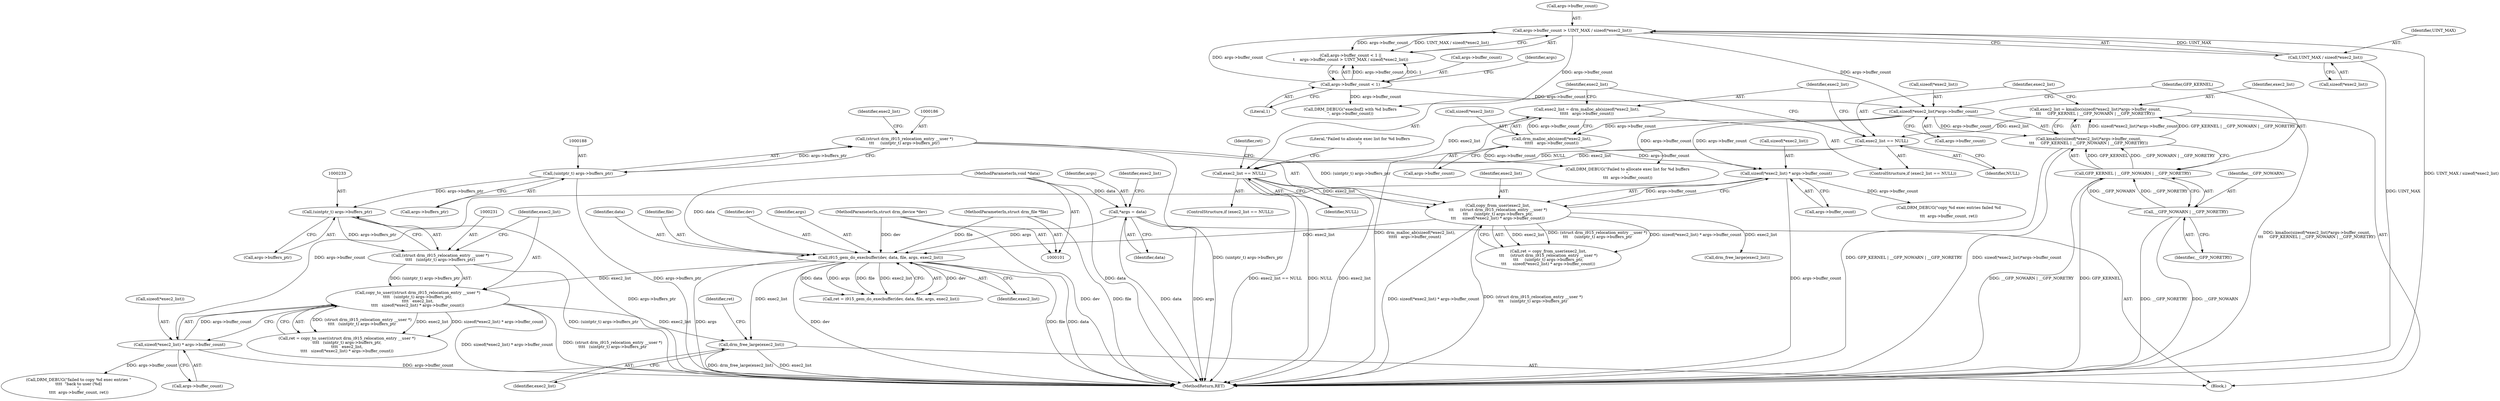 digraph "0_linux_ed8cd3b2cd61004cab85380c52b1817aca1ca49b@pointer" {
"1000258" [label="(Call,drm_free_large(exec2_list))"];
"1000229" [label="(Call,copy_to_user((struct drm_i915_relocation_entry __user *)\n\t\t\t\t   (uintptr_t) args->buffers_ptr,\n\t\t\t\t   exec2_list,\n\t\t\t\t   sizeof(*exec2_list) * args->buffer_count))"];
"1000230" [label="(Call,(struct drm_i915_relocation_entry __user *)\n\t\t\t\t   (uintptr_t) args->buffers_ptr)"];
"1000232" [label="(Call,(uintptr_t) args->buffers_ptr)"];
"1000187" [label="(Call,(uintptr_t) args->buffers_ptr)"];
"1000217" [label="(Call,i915_gem_do_execbuffer(dev, data, file, args, exec2_list))"];
"1000102" [label="(MethodParameterIn,struct drm_device *dev)"];
"1000103" [label="(MethodParameterIn,void *data)"];
"1000104" [label="(MethodParameterIn,struct drm_file *file)"];
"1000107" [label="(Call,*args = data)"];
"1000183" [label="(Call,copy_from_user(exec2_list,\n\t\t\t     (struct drm_i915_relocation_entry __user *)\n\t\t\t     (uintptr_t) args->buffers_ptr,\n\t\t\t     sizeof(*exec2_list) * args->buffer_count))"];
"1000169" [label="(Call,exec2_list == NULL)"];
"1000156" [label="(Call,exec2_list == NULL)"];
"1000140" [label="(Call,exec2_list = kmalloc(sizeof(*exec2_list)*args->buffer_count,\n\t\t\t     GFP_KERNEL | __GFP_NOWARN | __GFP_NORETRY))"];
"1000142" [label="(Call,kmalloc(sizeof(*exec2_list)*args->buffer_count,\n\t\t\t     GFP_KERNEL | __GFP_NOWARN | __GFP_NORETRY))"];
"1000143" [label="(Call,sizeof(*exec2_list)*args->buffer_count)"];
"1000122" [label="(Call,args->buffer_count > UINT_MAX / sizeof(*exec2_list))"];
"1000117" [label="(Call,args->buffer_count < 1)"];
"1000126" [label="(Call,UINT_MAX / sizeof(*exec2_list))"];
"1000150" [label="(Call,GFP_KERNEL | __GFP_NOWARN | __GFP_NORETRY)"];
"1000152" [label="(Call,__GFP_NOWARN | __GFP_NORETRY)"];
"1000159" [label="(Call,exec2_list = drm_malloc_ab(sizeof(*exec2_list),\n\t\t\t\t\t   args->buffer_count))"];
"1000161" [label="(Call,drm_malloc_ab(sizeof(*exec2_list),\n\t\t\t\t\t   args->buffer_count))"];
"1000185" [label="(Call,(struct drm_i915_relocation_entry __user *)\n\t\t\t     (uintptr_t) args->buffers_ptr)"];
"1000192" [label="(Call,sizeof(*exec2_list) * args->buffer_count)"];
"1000238" [label="(Call,sizeof(*exec2_list) * args->buffer_count)"];
"1000185" [label="(Call,(struct drm_i915_relocation_entry __user *)\n\t\t\t     (uintptr_t) args->buffers_ptr)"];
"1000160" [label="(Identifier,exec2_list)"];
"1000217" [label="(Call,i915_gem_do_execbuffer(dev, data, file, args, exec2_list))"];
"1000157" [label="(Identifier,exec2_list)"];
"1000219" [label="(Identifier,data)"];
"1000104" [label="(MethodParameterIn,struct drm_file *file)"];
"1000150" [label="(Call,GFP_KERNEL | __GFP_NOWARN | __GFP_NORETRY)"];
"1000103" [label="(MethodParameterIn,void *data)"];
"1000128" [label="(Call,sizeof(*exec2_list))"];
"1000261" [label="(Identifier,ret)"];
"1000156" [label="(Call,exec2_list == NULL)"];
"1000158" [label="(Identifier,NULL)"];
"1000116" [label="(Call,args->buffer_count < 1 ||\n\t    args->buffer_count > UINT_MAX / sizeof(*exec2_list))"];
"1000187" [label="(Call,(uintptr_t) args->buffers_ptr)"];
"1000215" [label="(Call,ret = i915_gem_do_execbuffer(dev, data, file, args, exec2_list))"];
"1000161" [label="(Call,drm_malloc_ab(sizeof(*exec2_list),\n\t\t\t\t\t   args->buffer_count))"];
"1000142" [label="(Call,kmalloc(sizeof(*exec2_list)*args->buffer_count,\n\t\t\t     GFP_KERNEL | __GFP_NOWARN | __GFP_NORETRY))"];
"1000127" [label="(Identifier,UINT_MAX)"];
"1000132" [label="(Call,DRM_DEBUG(\"execbuf2 with %d buffers\n\", args->buffer_count))"];
"1000155" [label="(ControlStructure,if (exec2_list == NULL))"];
"1000162" [label="(Call,sizeof(*exec2_list))"];
"1000122" [label="(Call,args->buffer_count > UINT_MAX / sizeof(*exec2_list))"];
"1000108" [label="(Identifier,args)"];
"1000232" [label="(Call,(uintptr_t) args->buffers_ptr)"];
"1000169" [label="(Call,exec2_list == NULL)"];
"1000204" [label="(Call,DRM_DEBUG(\"copy %d exec entries failed %d\n\",\n\t\t\t  args->buffer_count, ret))"];
"1000189" [label="(Call,args->buffers_ptr)"];
"1000109" [label="(Identifier,data)"];
"1000107" [label="(Call,*args = data)"];
"1000192" [label="(Call,sizeof(*exec2_list) * args->buffer_count)"];
"1000229" [label="(Call,copy_to_user((struct drm_i915_relocation_entry __user *)\n\t\t\t\t   (uintptr_t) args->buffers_ptr,\n\t\t\t\t   exec2_list,\n\t\t\t\t   sizeof(*exec2_list) * args->buffer_count))"];
"1000170" [label="(Identifier,exec2_list)"];
"1000165" [label="(Call,args->buffer_count)"];
"1000168" [label="(ControlStructure,if (exec2_list == NULL))"];
"1000140" [label="(Call,exec2_list = kmalloc(sizeof(*exec2_list)*args->buffer_count,\n\t\t\t     GFP_KERNEL | __GFP_NOWARN | __GFP_NORETRY))"];
"1000143" [label="(Call,sizeof(*exec2_list)*args->buffer_count)"];
"1000181" [label="(Call,ret = copy_from_user(exec2_list,\n\t\t\t     (struct drm_i915_relocation_entry __user *)\n\t\t\t     (uintptr_t) args->buffers_ptr,\n\t\t\t     sizeof(*exec2_list) * args->buffer_count))"];
"1000154" [label="(Identifier,__GFP_NORETRY)"];
"1000242" [label="(Call,args->buffer_count)"];
"1000196" [label="(Call,args->buffer_count)"];
"1000262" [label="(MethodReturn,RET)"];
"1000159" [label="(Call,exec2_list = drm_malloc_ab(sizeof(*exec2_list),\n\t\t\t\t\t   args->buffer_count))"];
"1000174" [label="(Literal,\"Failed to allocate exec list for %d buffers\n\")"];
"1000210" [label="(Call,drm_free_large(exec2_list))"];
"1000230" [label="(Call,(struct drm_i915_relocation_entry __user *)\n\t\t\t\t   (uintptr_t) args->buffers_ptr)"];
"1000123" [label="(Call,args->buffer_count)"];
"1000258" [label="(Call,drm_free_large(exec2_list))"];
"1000121" [label="(Literal,1)"];
"1000239" [label="(Call,sizeof(*exec2_list))"];
"1000102" [label="(MethodParameterIn,struct drm_device *dev)"];
"1000184" [label="(Identifier,exec2_list)"];
"1000182" [label="(Identifier,ret)"];
"1000222" [label="(Identifier,exec2_list)"];
"1000141" [label="(Identifier,exec2_list)"];
"1000195" [label="(Identifier,exec2_list)"];
"1000173" [label="(Call,DRM_DEBUG(\"Failed to allocate exec list for %d buffers\n\",\n\t\t\t  args->buffer_count))"];
"1000112" [label="(Identifier,exec2_list)"];
"1000238" [label="(Call,sizeof(*exec2_list) * args->buffer_count)"];
"1000220" [label="(Identifier,file)"];
"1000227" [label="(Call,ret = copy_to_user((struct drm_i915_relocation_entry __user *)\n\t\t\t\t   (uintptr_t) args->buffers_ptr,\n\t\t\t\t   exec2_list,\n\t\t\t\t   sizeof(*exec2_list) * args->buffer_count))"];
"1000218" [label="(Identifier,dev)"];
"1000147" [label="(Call,args->buffer_count)"];
"1000151" [label="(Identifier,GFP_KERNEL)"];
"1000259" [label="(Identifier,exec2_list)"];
"1000183" [label="(Call,copy_from_user(exec2_list,\n\t\t\t     (struct drm_i915_relocation_entry __user *)\n\t\t\t     (uintptr_t) args->buffers_ptr,\n\t\t\t     sizeof(*exec2_list) * args->buffer_count))"];
"1000126" [label="(Call,UINT_MAX / sizeof(*exec2_list))"];
"1000105" [label="(Block,)"];
"1000153" [label="(Identifier,__GFP_NOWARN)"];
"1000152" [label="(Call,__GFP_NOWARN | __GFP_NORETRY)"];
"1000221" [label="(Identifier,args)"];
"1000193" [label="(Call,sizeof(*exec2_list))"];
"1000252" [label="(Call,DRM_DEBUG(\"failed to copy %d exec entries \"\n\t\t\t\t  \"back to user (%d)\n\",\n\t\t\t\t  args->buffer_count, ret))"];
"1000237" [label="(Identifier,exec2_list)"];
"1000118" [label="(Call,args->buffer_count)"];
"1000144" [label="(Call,sizeof(*exec2_list))"];
"1000171" [label="(Identifier,NULL)"];
"1000234" [label="(Call,args->buffers_ptr)"];
"1000124" [label="(Identifier,args)"];
"1000117" [label="(Call,args->buffer_count < 1)"];
"1000258" -> "1000105"  [label="AST: "];
"1000258" -> "1000259"  [label="CFG: "];
"1000259" -> "1000258"  [label="AST: "];
"1000261" -> "1000258"  [label="CFG: "];
"1000258" -> "1000262"  [label="DDG: drm_free_large(exec2_list)"];
"1000258" -> "1000262"  [label="DDG: exec2_list"];
"1000229" -> "1000258"  [label="DDG: exec2_list"];
"1000217" -> "1000258"  [label="DDG: exec2_list"];
"1000229" -> "1000227"  [label="AST: "];
"1000229" -> "1000238"  [label="CFG: "];
"1000230" -> "1000229"  [label="AST: "];
"1000237" -> "1000229"  [label="AST: "];
"1000238" -> "1000229"  [label="AST: "];
"1000227" -> "1000229"  [label="CFG: "];
"1000229" -> "1000262"  [label="DDG: sizeof(*exec2_list) * args->buffer_count"];
"1000229" -> "1000262"  [label="DDG: (struct drm_i915_relocation_entry __user *)\n\t\t\t\t   (uintptr_t) args->buffers_ptr"];
"1000229" -> "1000227"  [label="DDG: (struct drm_i915_relocation_entry __user *)\n\t\t\t\t   (uintptr_t) args->buffers_ptr"];
"1000229" -> "1000227"  [label="DDG: exec2_list"];
"1000229" -> "1000227"  [label="DDG: sizeof(*exec2_list) * args->buffer_count"];
"1000230" -> "1000229"  [label="DDG: (uintptr_t) args->buffers_ptr"];
"1000217" -> "1000229"  [label="DDG: exec2_list"];
"1000238" -> "1000229"  [label="DDG: args->buffer_count"];
"1000230" -> "1000232"  [label="CFG: "];
"1000231" -> "1000230"  [label="AST: "];
"1000232" -> "1000230"  [label="AST: "];
"1000237" -> "1000230"  [label="CFG: "];
"1000230" -> "1000262"  [label="DDG: (uintptr_t) args->buffers_ptr"];
"1000232" -> "1000230"  [label="DDG: args->buffers_ptr"];
"1000232" -> "1000234"  [label="CFG: "];
"1000233" -> "1000232"  [label="AST: "];
"1000234" -> "1000232"  [label="AST: "];
"1000232" -> "1000262"  [label="DDG: args->buffers_ptr"];
"1000187" -> "1000232"  [label="DDG: args->buffers_ptr"];
"1000187" -> "1000185"  [label="AST: "];
"1000187" -> "1000189"  [label="CFG: "];
"1000188" -> "1000187"  [label="AST: "];
"1000189" -> "1000187"  [label="AST: "];
"1000185" -> "1000187"  [label="CFG: "];
"1000187" -> "1000262"  [label="DDG: args->buffers_ptr"];
"1000187" -> "1000185"  [label="DDG: args->buffers_ptr"];
"1000217" -> "1000215"  [label="AST: "];
"1000217" -> "1000222"  [label="CFG: "];
"1000218" -> "1000217"  [label="AST: "];
"1000219" -> "1000217"  [label="AST: "];
"1000220" -> "1000217"  [label="AST: "];
"1000221" -> "1000217"  [label="AST: "];
"1000222" -> "1000217"  [label="AST: "];
"1000215" -> "1000217"  [label="CFG: "];
"1000217" -> "1000262"  [label="DDG: data"];
"1000217" -> "1000262"  [label="DDG: args"];
"1000217" -> "1000262"  [label="DDG: dev"];
"1000217" -> "1000262"  [label="DDG: file"];
"1000217" -> "1000215"  [label="DDG: dev"];
"1000217" -> "1000215"  [label="DDG: data"];
"1000217" -> "1000215"  [label="DDG: args"];
"1000217" -> "1000215"  [label="DDG: file"];
"1000217" -> "1000215"  [label="DDG: exec2_list"];
"1000102" -> "1000217"  [label="DDG: dev"];
"1000103" -> "1000217"  [label="DDG: data"];
"1000104" -> "1000217"  [label="DDG: file"];
"1000107" -> "1000217"  [label="DDG: args"];
"1000183" -> "1000217"  [label="DDG: exec2_list"];
"1000102" -> "1000101"  [label="AST: "];
"1000102" -> "1000262"  [label="DDG: dev"];
"1000103" -> "1000101"  [label="AST: "];
"1000103" -> "1000262"  [label="DDG: data"];
"1000103" -> "1000107"  [label="DDG: data"];
"1000104" -> "1000101"  [label="AST: "];
"1000104" -> "1000262"  [label="DDG: file"];
"1000107" -> "1000105"  [label="AST: "];
"1000107" -> "1000109"  [label="CFG: "];
"1000108" -> "1000107"  [label="AST: "];
"1000109" -> "1000107"  [label="AST: "];
"1000112" -> "1000107"  [label="CFG: "];
"1000107" -> "1000262"  [label="DDG: args"];
"1000107" -> "1000262"  [label="DDG: data"];
"1000183" -> "1000181"  [label="AST: "];
"1000183" -> "1000192"  [label="CFG: "];
"1000184" -> "1000183"  [label="AST: "];
"1000185" -> "1000183"  [label="AST: "];
"1000192" -> "1000183"  [label="AST: "];
"1000181" -> "1000183"  [label="CFG: "];
"1000183" -> "1000262"  [label="DDG: (struct drm_i915_relocation_entry __user *)\n\t\t\t     (uintptr_t) args->buffers_ptr"];
"1000183" -> "1000262"  [label="DDG: sizeof(*exec2_list) * args->buffer_count"];
"1000183" -> "1000181"  [label="DDG: exec2_list"];
"1000183" -> "1000181"  [label="DDG: (struct drm_i915_relocation_entry __user *)\n\t\t\t     (uintptr_t) args->buffers_ptr"];
"1000183" -> "1000181"  [label="DDG: sizeof(*exec2_list) * args->buffer_count"];
"1000169" -> "1000183"  [label="DDG: exec2_list"];
"1000185" -> "1000183"  [label="DDG: (uintptr_t) args->buffers_ptr"];
"1000192" -> "1000183"  [label="DDG: args->buffer_count"];
"1000183" -> "1000210"  [label="DDG: exec2_list"];
"1000169" -> "1000168"  [label="AST: "];
"1000169" -> "1000171"  [label="CFG: "];
"1000170" -> "1000169"  [label="AST: "];
"1000171" -> "1000169"  [label="AST: "];
"1000174" -> "1000169"  [label="CFG: "];
"1000182" -> "1000169"  [label="CFG: "];
"1000169" -> "1000262"  [label="DDG: exec2_list == NULL"];
"1000169" -> "1000262"  [label="DDG: NULL"];
"1000169" -> "1000262"  [label="DDG: exec2_list"];
"1000156" -> "1000169"  [label="DDG: exec2_list"];
"1000156" -> "1000169"  [label="DDG: NULL"];
"1000159" -> "1000169"  [label="DDG: exec2_list"];
"1000156" -> "1000155"  [label="AST: "];
"1000156" -> "1000158"  [label="CFG: "];
"1000157" -> "1000156"  [label="AST: "];
"1000158" -> "1000156"  [label="AST: "];
"1000160" -> "1000156"  [label="CFG: "];
"1000170" -> "1000156"  [label="CFG: "];
"1000140" -> "1000156"  [label="DDG: exec2_list"];
"1000140" -> "1000105"  [label="AST: "];
"1000140" -> "1000142"  [label="CFG: "];
"1000141" -> "1000140"  [label="AST: "];
"1000142" -> "1000140"  [label="AST: "];
"1000157" -> "1000140"  [label="CFG: "];
"1000140" -> "1000262"  [label="DDG: kmalloc(sizeof(*exec2_list)*args->buffer_count,\n\t\t\t     GFP_KERNEL | __GFP_NOWARN | __GFP_NORETRY)"];
"1000142" -> "1000140"  [label="DDG: sizeof(*exec2_list)*args->buffer_count"];
"1000142" -> "1000140"  [label="DDG: GFP_KERNEL | __GFP_NOWARN | __GFP_NORETRY"];
"1000142" -> "1000150"  [label="CFG: "];
"1000143" -> "1000142"  [label="AST: "];
"1000150" -> "1000142"  [label="AST: "];
"1000142" -> "1000262"  [label="DDG: sizeof(*exec2_list)*args->buffer_count"];
"1000142" -> "1000262"  [label="DDG: GFP_KERNEL | __GFP_NOWARN | __GFP_NORETRY"];
"1000143" -> "1000142"  [label="DDG: args->buffer_count"];
"1000150" -> "1000142"  [label="DDG: GFP_KERNEL"];
"1000150" -> "1000142"  [label="DDG: __GFP_NOWARN | __GFP_NORETRY"];
"1000143" -> "1000147"  [label="CFG: "];
"1000144" -> "1000143"  [label="AST: "];
"1000147" -> "1000143"  [label="AST: "];
"1000151" -> "1000143"  [label="CFG: "];
"1000122" -> "1000143"  [label="DDG: args->buffer_count"];
"1000117" -> "1000143"  [label="DDG: args->buffer_count"];
"1000143" -> "1000161"  [label="DDG: args->buffer_count"];
"1000143" -> "1000173"  [label="DDG: args->buffer_count"];
"1000143" -> "1000192"  [label="DDG: args->buffer_count"];
"1000122" -> "1000116"  [label="AST: "];
"1000122" -> "1000126"  [label="CFG: "];
"1000123" -> "1000122"  [label="AST: "];
"1000126" -> "1000122"  [label="AST: "];
"1000116" -> "1000122"  [label="CFG: "];
"1000122" -> "1000262"  [label="DDG: UINT_MAX / sizeof(*exec2_list)"];
"1000122" -> "1000116"  [label="DDG: args->buffer_count"];
"1000122" -> "1000116"  [label="DDG: UINT_MAX / sizeof(*exec2_list)"];
"1000117" -> "1000122"  [label="DDG: args->buffer_count"];
"1000126" -> "1000122"  [label="DDG: UINT_MAX"];
"1000122" -> "1000132"  [label="DDG: args->buffer_count"];
"1000117" -> "1000116"  [label="AST: "];
"1000117" -> "1000121"  [label="CFG: "];
"1000118" -> "1000117"  [label="AST: "];
"1000121" -> "1000117"  [label="AST: "];
"1000124" -> "1000117"  [label="CFG: "];
"1000116" -> "1000117"  [label="CFG: "];
"1000117" -> "1000116"  [label="DDG: args->buffer_count"];
"1000117" -> "1000116"  [label="DDG: 1"];
"1000117" -> "1000132"  [label="DDG: args->buffer_count"];
"1000126" -> "1000128"  [label="CFG: "];
"1000127" -> "1000126"  [label="AST: "];
"1000128" -> "1000126"  [label="AST: "];
"1000126" -> "1000262"  [label="DDG: UINT_MAX"];
"1000150" -> "1000152"  [label="CFG: "];
"1000151" -> "1000150"  [label="AST: "];
"1000152" -> "1000150"  [label="AST: "];
"1000150" -> "1000262"  [label="DDG: GFP_KERNEL"];
"1000150" -> "1000262"  [label="DDG: __GFP_NOWARN | __GFP_NORETRY"];
"1000152" -> "1000150"  [label="DDG: __GFP_NOWARN"];
"1000152" -> "1000150"  [label="DDG: __GFP_NORETRY"];
"1000152" -> "1000154"  [label="CFG: "];
"1000153" -> "1000152"  [label="AST: "];
"1000154" -> "1000152"  [label="AST: "];
"1000152" -> "1000262"  [label="DDG: __GFP_NORETRY"];
"1000152" -> "1000262"  [label="DDG: __GFP_NOWARN"];
"1000159" -> "1000155"  [label="AST: "];
"1000159" -> "1000161"  [label="CFG: "];
"1000160" -> "1000159"  [label="AST: "];
"1000161" -> "1000159"  [label="AST: "];
"1000170" -> "1000159"  [label="CFG: "];
"1000159" -> "1000262"  [label="DDG: drm_malloc_ab(sizeof(*exec2_list),\n\t\t\t\t\t   args->buffer_count)"];
"1000161" -> "1000159"  [label="DDG: args->buffer_count"];
"1000161" -> "1000165"  [label="CFG: "];
"1000162" -> "1000161"  [label="AST: "];
"1000165" -> "1000161"  [label="AST: "];
"1000161" -> "1000173"  [label="DDG: args->buffer_count"];
"1000161" -> "1000192"  [label="DDG: args->buffer_count"];
"1000186" -> "1000185"  [label="AST: "];
"1000195" -> "1000185"  [label="CFG: "];
"1000185" -> "1000262"  [label="DDG: (uintptr_t) args->buffers_ptr"];
"1000192" -> "1000196"  [label="CFG: "];
"1000193" -> "1000192"  [label="AST: "];
"1000196" -> "1000192"  [label="AST: "];
"1000192" -> "1000262"  [label="DDG: args->buffer_count"];
"1000192" -> "1000204"  [label="DDG: args->buffer_count"];
"1000192" -> "1000238"  [label="DDG: args->buffer_count"];
"1000238" -> "1000242"  [label="CFG: "];
"1000239" -> "1000238"  [label="AST: "];
"1000242" -> "1000238"  [label="AST: "];
"1000238" -> "1000262"  [label="DDG: args->buffer_count"];
"1000238" -> "1000252"  [label="DDG: args->buffer_count"];
}
